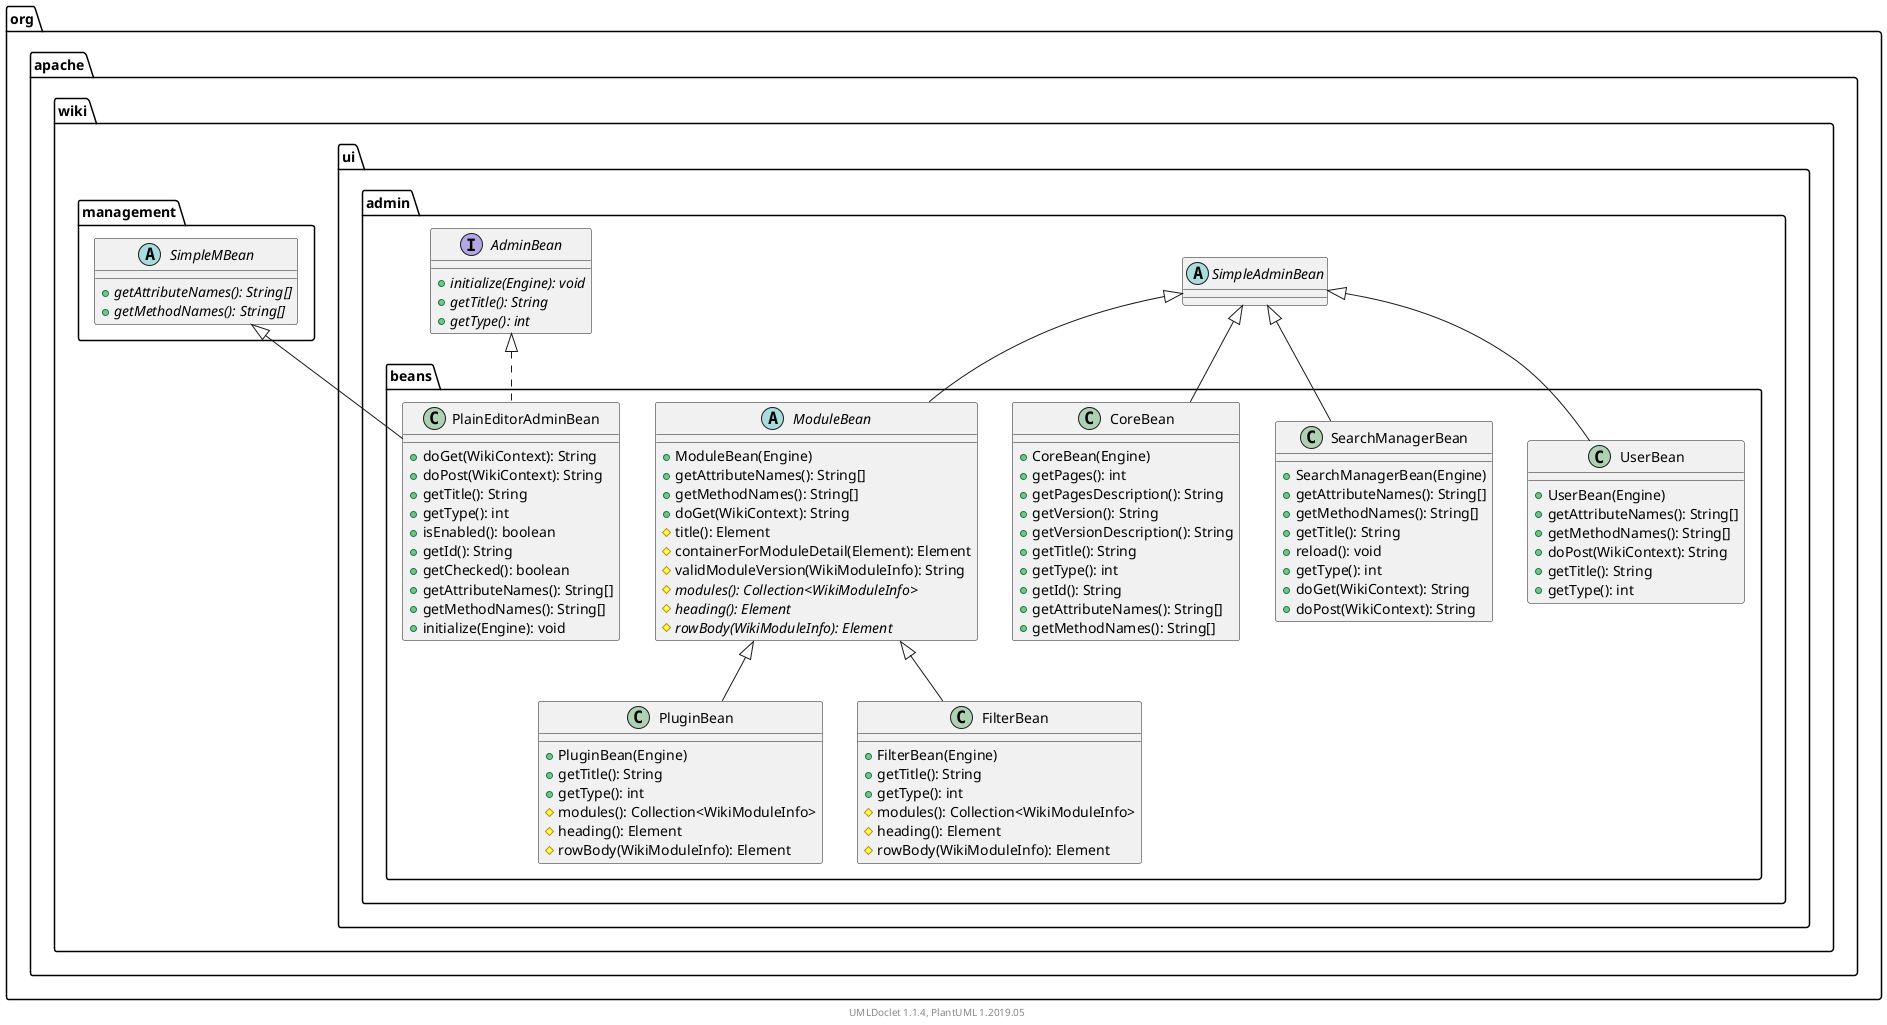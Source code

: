 @startuml

    namespace org.apache.wiki.ui.admin.beans {

        class SearchManagerBean [[SearchManagerBean.html]] {
            +SearchManagerBean(Engine)
            +getAttributeNames(): String[]
            +getMethodNames(): String[]
            +getTitle(): String
            +reload(): void
            +getType(): int
            +doGet(WikiContext): String
            +doPost(WikiContext): String
        }

        class CoreBean [[CoreBean.html]] {
            +CoreBean(Engine)
            +getPages(): int
            +getPagesDescription(): String
            +getVersion(): String
            +getVersionDescription(): String
            +getTitle(): String
            +getType(): int
            +getId(): String
            +getAttributeNames(): String[]
            +getMethodNames(): String[]
        }

        class PlainEditorAdminBean [[PlainEditorAdminBean.html]] {
            +doGet(WikiContext): String
            +doPost(WikiContext): String
            +getTitle(): String
            +getType(): int
            +isEnabled(): boolean
            +getId(): String
            +getChecked(): boolean
            +getAttributeNames(): String[]
            +getMethodNames(): String[]
            +initialize(Engine): void
        }

        class PluginBean [[PluginBean.html]] {
            +PluginBean(Engine)
            +getTitle(): String
            +getType(): int
            #modules(): Collection<WikiModuleInfo>
            #heading(): Element
            #rowBody(WikiModuleInfo): Element
        }

        abstract class ModuleBean [[ModuleBean.html]] {
            +ModuleBean(Engine)
            +getAttributeNames(): String[]
            +getMethodNames(): String[]
            +doGet(WikiContext): String
            #title(): Element
            #containerForModuleDetail(Element): Element
            #validModuleVersion(WikiModuleInfo): String
            {abstract} #modules(): Collection<WikiModuleInfo>
            {abstract} #heading(): Element
            {abstract} #rowBody(WikiModuleInfo): Element
        }

        class UserBean [[UserBean.html]] {
            +UserBean(Engine)
            +getAttributeNames(): String[]
            +getMethodNames(): String[]
            +doPost(WikiContext): String
            +getTitle(): String
            +getType(): int
        }

        class FilterBean [[FilterBean.html]] {
            +FilterBean(Engine)
            +getTitle(): String
            +getType(): int
            #modules(): Collection<WikiModuleInfo>
            #heading(): Element
            #rowBody(WikiModuleInfo): Element
        }

        abstract class org.apache.wiki.ui.admin.SimpleAdminBean
        org.apache.wiki.ui.admin.SimpleAdminBean <|-- SearchManagerBean

        org.apache.wiki.ui.admin.SimpleAdminBean <|-- CoreBean

        abstract class org.apache.wiki.management.SimpleMBean {
            {abstract} +getAttributeNames(): String[]
            {abstract} +getMethodNames(): String[]
        }
        org.apache.wiki.management.SimpleMBean <|-- PlainEditorAdminBean

        interface org.apache.wiki.ui.admin.AdminBean {
            {abstract} +initialize(Engine): void
            {abstract} +getTitle(): String
            {abstract} +getType(): int
        }
        org.apache.wiki.ui.admin.AdminBean <|.. PlainEditorAdminBean

        ModuleBean <|-- PluginBean

        org.apache.wiki.ui.admin.SimpleAdminBean <|-- ModuleBean

        org.apache.wiki.ui.admin.SimpleAdminBean <|-- UserBean

        ModuleBean <|-- FilterBean

    }


    center footer UMLDoclet 1.1.4, PlantUML 1.2019.05
@enduml
